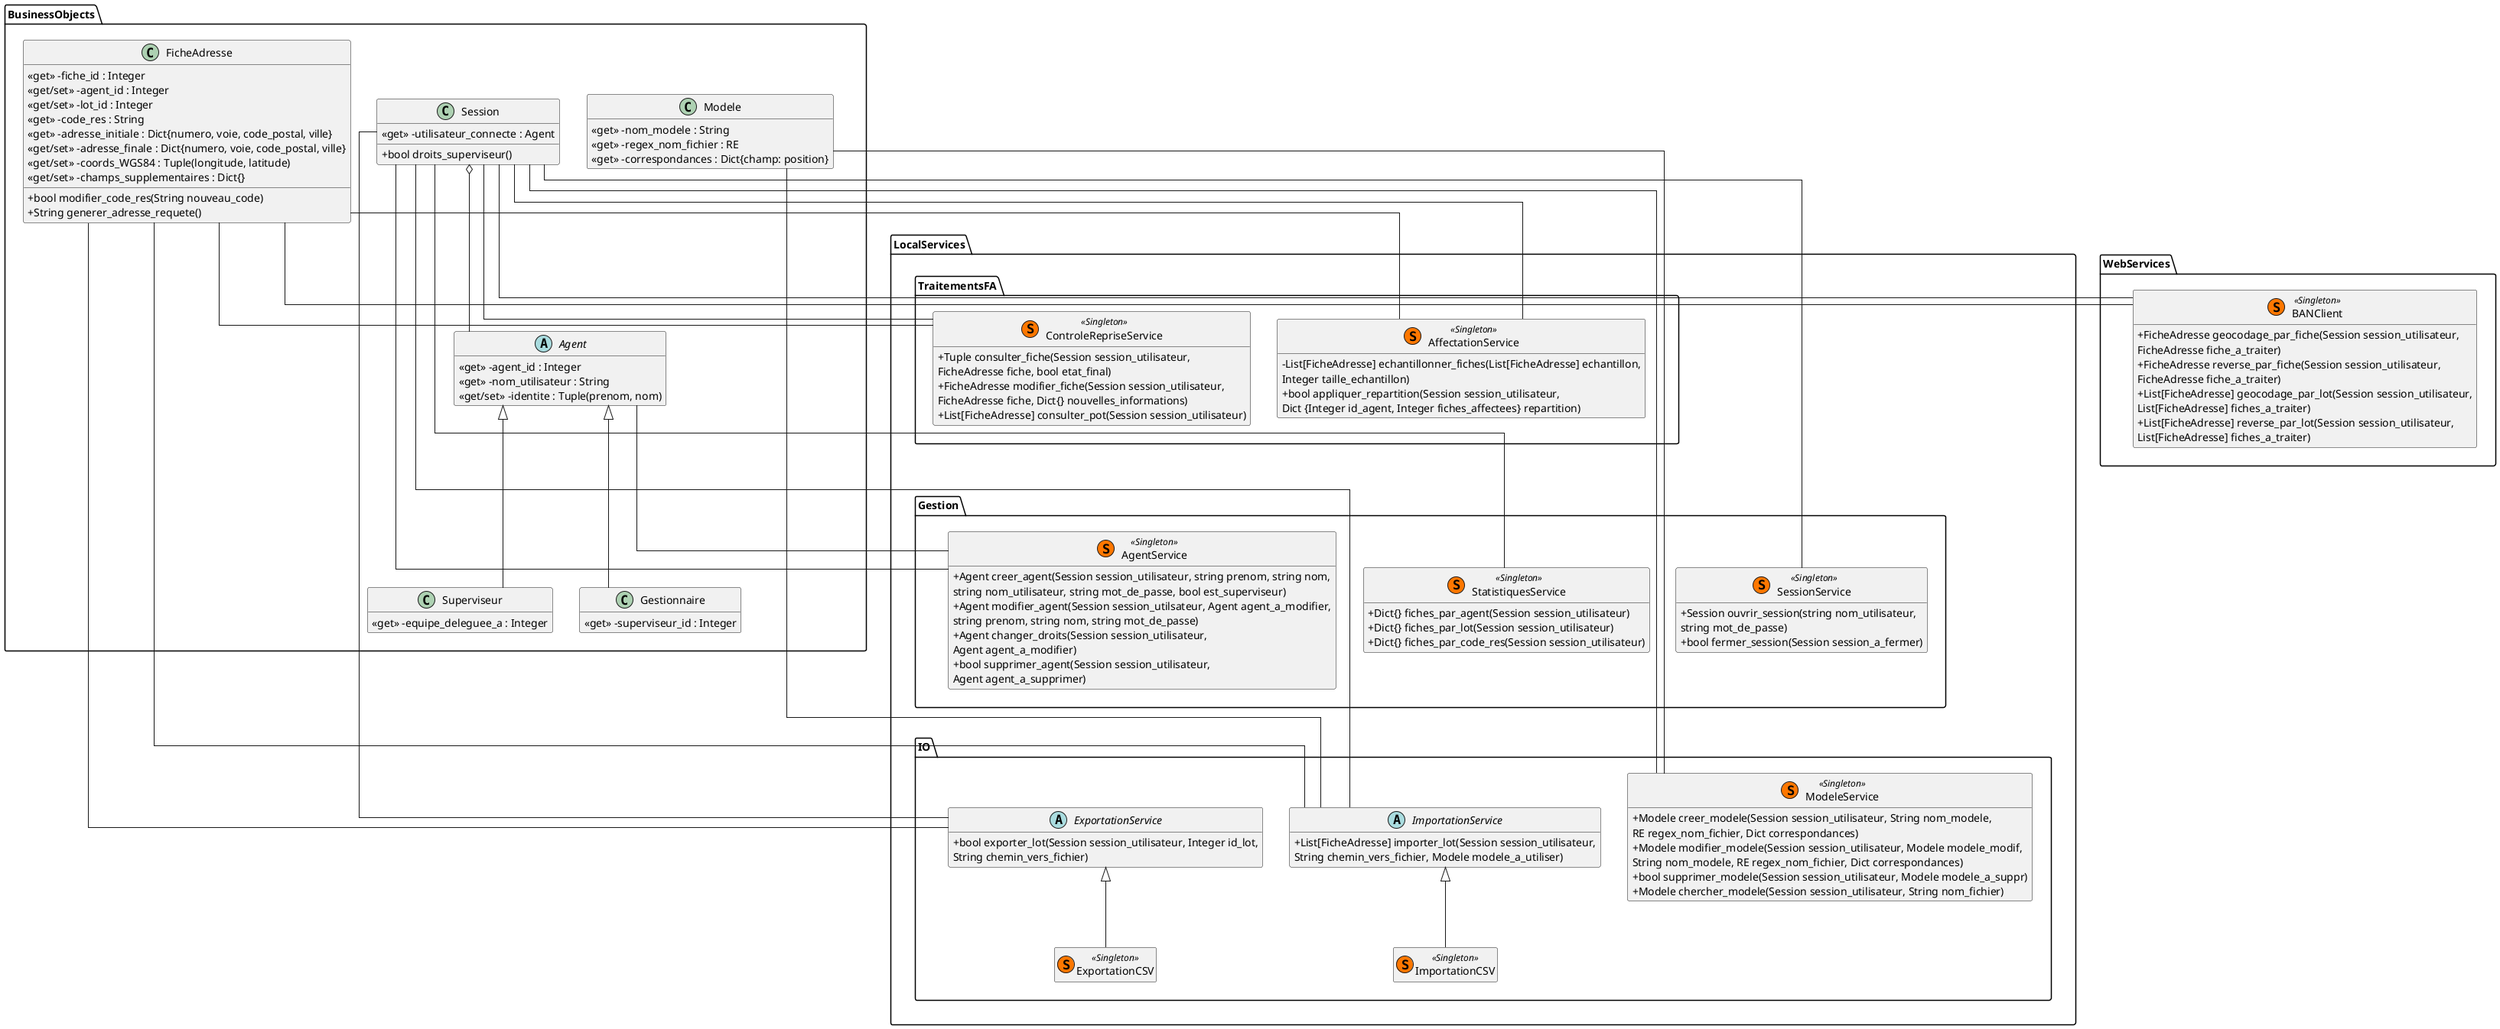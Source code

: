 @startuml "classes_business"
top to bottom direction
skinparam classAttributeIconSize 0
skinparam linetype ortho
hide empty members

class BusinessObjects.FicheAdresse {
    <<get>> -fiche_id : Integer
    <<get/set>> -agent_id : Integer
    <<get/set>> -lot_id : Integer
    <<get>> -code_res : String
    {field} <<get>> -adresse_initiale : Dict{numero, voie, code_postal, ville}
    {field} <<get/set>> -adresse_finale : Dict{numero, voie, code_postal, ville}
    {field} <<get/set>> -coords_WGS84 : Tuple(longitude, latitude)
    <<get/set>> -champs_supplementaires : Dict{}
    +bool modifier_code_res(String nouveau_code)
    +String generer_adresse_requete()
}
abstract BusinessObjects.Agent {
    <<get>> -agent_id : Integer
    <<get>> -nom_utilisateur : String
    {field} <<get/set>> -identite : Tuple(prenom, nom)
}
class BusinessObjects.Superviseur {
    <<get>> -equipe_deleguee_a : Integer
}
class BusinessObjects.Gestionnaire {
    <<get>> -superviseur_id : Integer
}
BusinessObjects.Agent <|-- BusinessObjects.Superviseur
BusinessObjects.Agent <|-- BusinessObjects.Gestionnaire
class BusinessObjects.Modele {
    <<get>> -nom_modele : String
    <<get>> -regex_nom_fichier : RE
    <<get>> -correspondances : Dict{champ: position}
}
class BusinessObjects.Session {
    <<get>> -utilisateur_connecte : Agent
    +bool droits_superviseur()
}

class LocalServices.TraitementsFA.AffectationService << (S,#FF7700) Singleton >> {
    -List[FicheAdresse] echantillonner_fiches(List[FicheAdresse] echantillon,
    Integer taille_echantillon)
    +bool appliquer_repartition(Session session_utilisateur,
    Dict {Integer id_agent, Integer fiches_affectees} repartition)
}
class LocalServices.TraitementsFA.ControleRepriseService << (S,#FF7700) Singleton >> {
    +Tuple consulter_fiche(Session session_utilisateur,
    FicheAdresse fiche, bool etat_final)
    +FicheAdresse modifier_fiche(Session session_utilisateur,
    FicheAdresse fiche, Dict{} nouvelles_informations)
    +List[FicheAdresse] consulter_pot(Session session_utilisateur)
}

abstract LocalServices.IO.ImportationService {
    +List[FicheAdresse] importer_lot(Session session_utilisateur,
    String chemin_vers_fichier, Modele modele_a_utiliser)
}
class LocalServices.IO.ImportationCSV << (S,#FF7700) Singleton >>
LocalServices.IO.ImportationService <|-- LocalServices.IO.ImportationCSV
abstract LocalServices.IO.ExportationService {
    +bool exporter_lot(Session session_utilisateur, Integer id_lot,
    String chemin_vers_fichier)
}
class LocalServices.IO.ExportationCSV << (S,#FF7700) Singleton >>
LocalServices.IO.ExportationService <|-- LocalServices.IO.ExportationCSV
class LocalServices.IO.ModeleService << (S,#FF7700) Singleton >> {
    +Modele creer_modele(Session session_utilisateur, String nom_modele,
    RE regex_nom_fichier, Dict correspondances)
    +Modele modifier_modele(Session session_utilisateur, Modele modele_modif,
    String nom_modele, RE regex_nom_fichier, Dict correspondances)
    +bool supprimer_modele(Session session_utilisateur, Modele modele_a_suppr)
    +Modele chercher_modele(Session session_utilisateur, String nom_fichier)
}

class LocalServices.Gestion.SessionService << (S,#FF7700) Singleton >> {
    +Session ouvrir_session(string nom_utilisateur,
    string mot_de_passe)
    +bool fermer_session(Session session_a_fermer)
}
class LocalServices.Gestion.AgentService << (S,#FF7700) Singleton >> {
    +Agent creer_agent(Session session_utilisateur, string prenom, string nom,
    string nom_utilisateur, string mot_de_passe, bool est_superviseur)
    +Agent modifier_agent(Session session_utilsateur, Agent agent_a_modifier,
    string prenom, string nom, string mot_de_passe)
    +Agent changer_droits(Session session_utilisateur,
    Agent agent_a_modifier)
    +bool supprimer_agent(Session session_utilisateur,
    Agent agent_a_supprimer)
}
class LocalServices.Gestion.StatistiquesService << (S,#FF7700) Singleton >> {
    +Dict{} fiches_par_agent(Session session_utilisateur)
    +Dict{} fiches_par_lot(Session session_utilisateur)
    +Dict{} fiches_par_code_res(Session session_utilisateur)
    }

class WebServices.BANClient << (S,#FF7700) Singleton >> {
    +FicheAdresse geocodage_par_fiche(Session session_utilisateur,
    FicheAdresse fiche_a_traiter)
    +FicheAdresse reverse_par_fiche(Session session_utilisateur,
    FicheAdresse fiche_a_traiter)
    +List[FicheAdresse] geocodage_par_lot(Session session_utilisateur,
    List[FicheAdresse] fiches_a_traiter)
    +List[FicheAdresse] reverse_par_lot(Session session_utilisateur,
    List[FicheAdresse] fiches_a_traiter)
}

BusinessObjects.FicheAdresse -- LocalServices.TraitementsFA.AffectationService
BusinessObjects.FicheAdresse -- LocalServices.TraitementsFA.ControleRepriseService
BusinessObjects.FicheAdresse -- LocalServices.IO.ImportationService
BusinessObjects.FicheAdresse -- LocalServices.IO.ExportationService
BusinessObjects.FicheAdresse -- WebServices.BANClient
BusinessObjects.Agent -- LocalServices.Gestion.AgentService
BusinessObjects.Session o-- BusinessObjects.Agent
BusinessObjects.Session -- LocalServices.TraitementsFA.AffectationService
BusinessObjects.Session -- LocalServices.TraitementsFA.ControleRepriseService
BusinessObjects.Session -- LocalServices.IO.ImportationService
BusinessObjects.Session -- LocalServices.IO.ExportationService
BusinessObjects.Session -- LocalServices.IO.ModeleService
BusinessObjects.Session -- LocalServices.Gestion.SessionService
BusinessObjects.Session -- LocalServices.Gestion.AgentService
BusinessObjects.Session -- LocalServices.Gestion.StatistiquesService
BusinessObjects.Session -- WebServices.BANClient
BusinessObjects.Modele -- LocalServices.IO.ModeleService
BusinessObjects.Modele -- LocalServices.IO.ImportationService

BusinessObjects -[hidden]d-> LocalServices.TraitementsFA
LocalServices.TraitementsFA -[hidden]d-> LocalServices.Gestion
LocalServices.Gestion -[hidden]d-> LocalServices.IO
LocalServices.IO -[hidden]l-> WebServices
@enduml